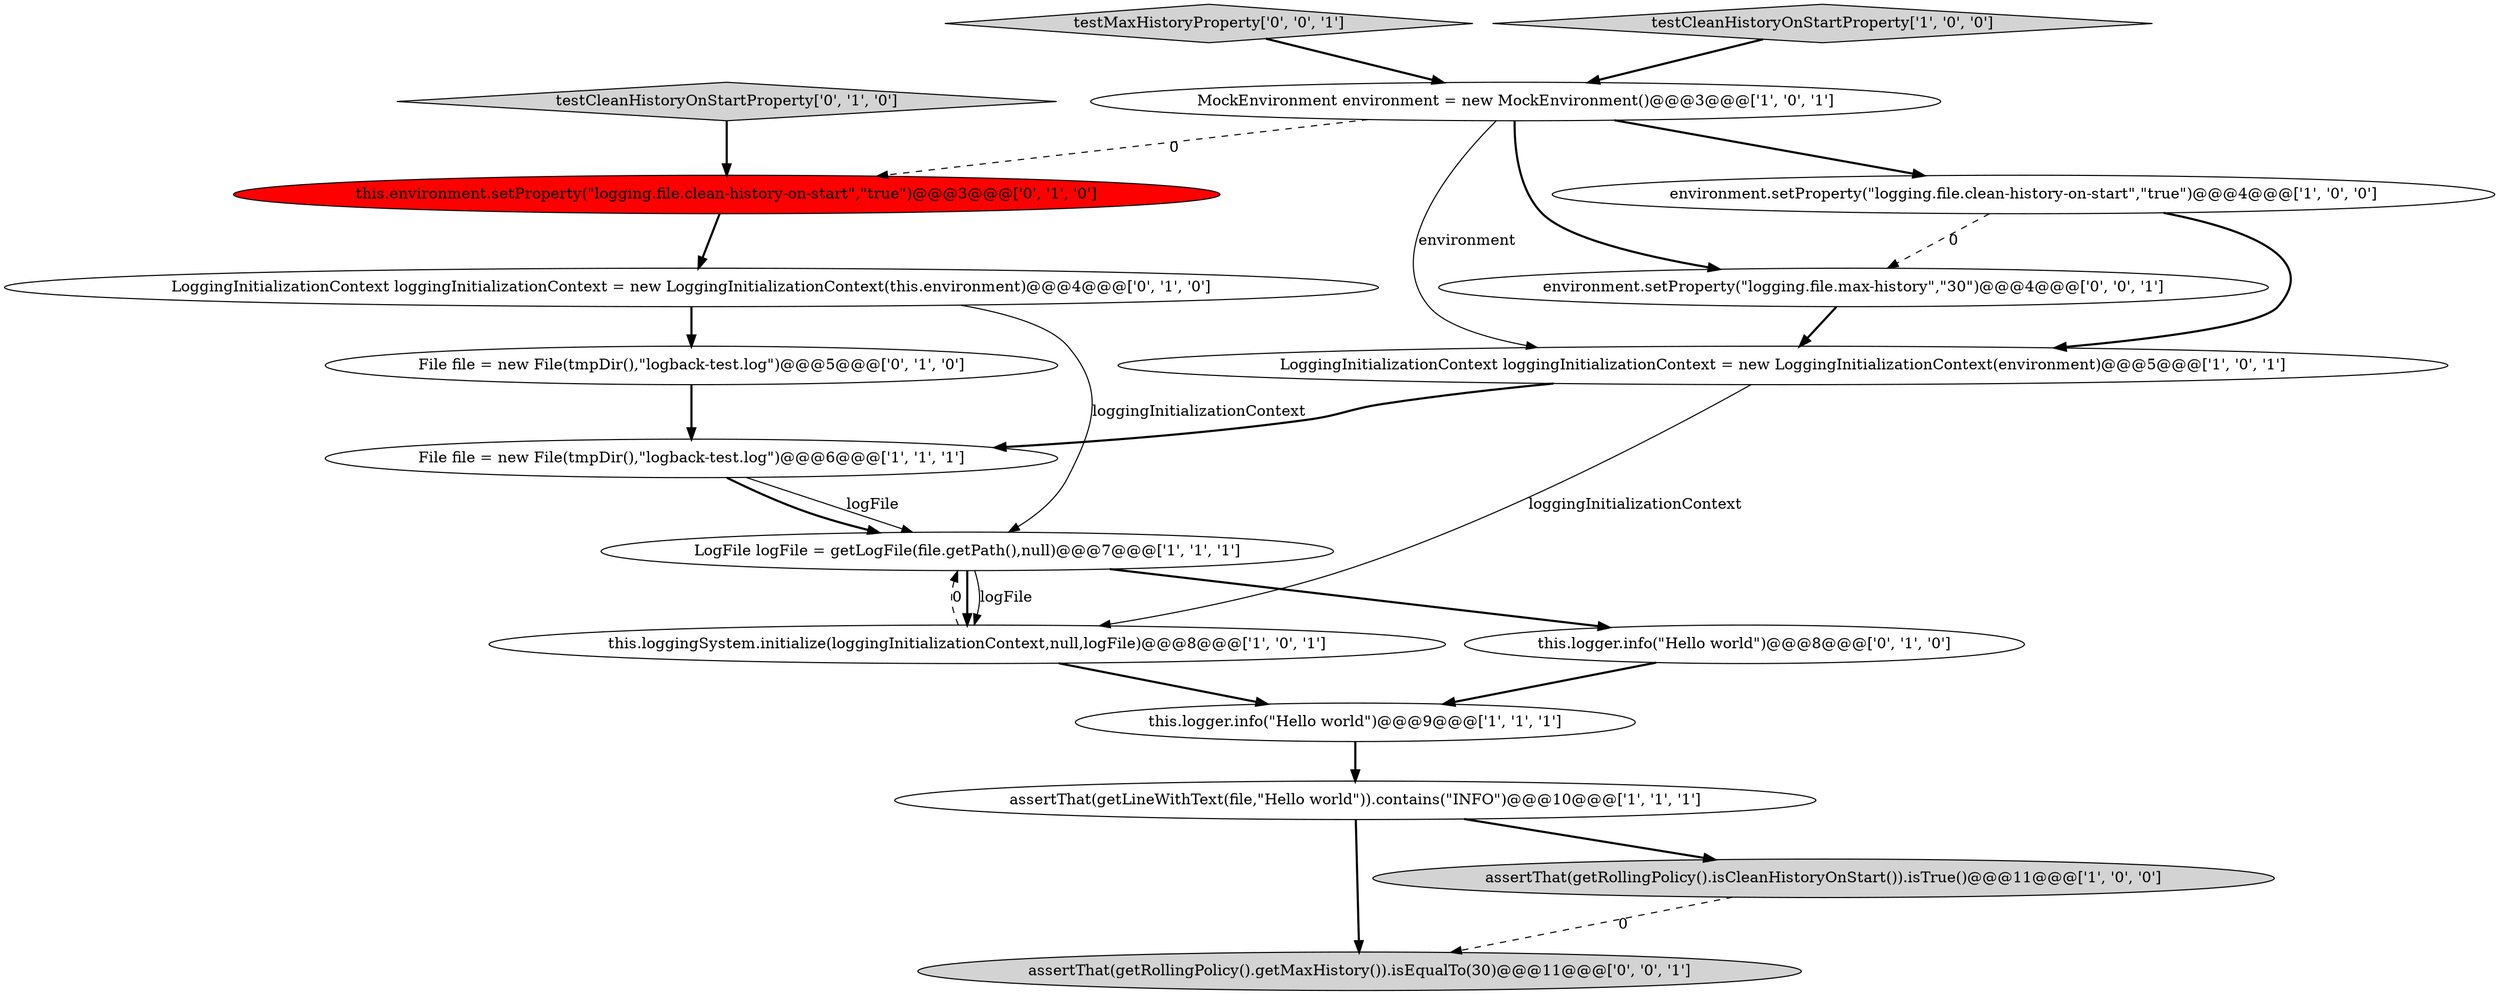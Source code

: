 digraph {
10 [style = filled, label = "File file = new File(tmpDir(),\"logback-test.log\")@@@5@@@['0', '1', '0']", fillcolor = white, shape = ellipse image = "AAA0AAABBB2BBB"];
3 [style = filled, label = "assertThat(getLineWithText(file,\"Hello world\")).contains(\"INFO\")@@@10@@@['1', '1', '1']", fillcolor = white, shape = ellipse image = "AAA0AAABBB1BBB"];
16 [style = filled, label = "testMaxHistoryProperty['0', '0', '1']", fillcolor = lightgray, shape = diamond image = "AAA0AAABBB3BBB"];
11 [style = filled, label = "this.logger.info(\"Hello world\")@@@8@@@['0', '1', '0']", fillcolor = white, shape = ellipse image = "AAA0AAABBB2BBB"];
6 [style = filled, label = "File file = new File(tmpDir(),\"logback-test.log\")@@@6@@@['1', '1', '1']", fillcolor = white, shape = ellipse image = "AAA0AAABBB1BBB"];
17 [style = filled, label = "assertThat(getRollingPolicy().getMaxHistory()).isEqualTo(30)@@@11@@@['0', '0', '1']", fillcolor = lightgray, shape = ellipse image = "AAA0AAABBB3BBB"];
0 [style = filled, label = "environment.setProperty(\"logging.file.clean-history-on-start\",\"true\")@@@4@@@['1', '0', '0']", fillcolor = white, shape = ellipse image = "AAA0AAABBB1BBB"];
2 [style = filled, label = "this.logger.info(\"Hello world\")@@@9@@@['1', '1', '1']", fillcolor = white, shape = ellipse image = "AAA0AAABBB1BBB"];
1 [style = filled, label = "testCleanHistoryOnStartProperty['1', '0', '0']", fillcolor = lightgray, shape = diamond image = "AAA0AAABBB1BBB"];
4 [style = filled, label = "MockEnvironment environment = new MockEnvironment()@@@3@@@['1', '0', '1']", fillcolor = white, shape = ellipse image = "AAA0AAABBB1BBB"];
8 [style = filled, label = "assertThat(getRollingPolicy().isCleanHistoryOnStart()).isTrue()@@@11@@@['1', '0', '0']", fillcolor = lightgray, shape = ellipse image = "AAA0AAABBB1BBB"];
9 [style = filled, label = "this.loggingSystem.initialize(loggingInitializationContext,null,logFile)@@@8@@@['1', '0', '1']", fillcolor = white, shape = ellipse image = "AAA0AAABBB1BBB"];
13 [style = filled, label = "testCleanHistoryOnStartProperty['0', '1', '0']", fillcolor = lightgray, shape = diamond image = "AAA0AAABBB2BBB"];
15 [style = filled, label = "environment.setProperty(\"logging.file.max-history\",\"30\")@@@4@@@['0', '0', '1']", fillcolor = white, shape = ellipse image = "AAA0AAABBB3BBB"];
5 [style = filled, label = "LoggingInitializationContext loggingInitializationContext = new LoggingInitializationContext(environment)@@@5@@@['1', '0', '1']", fillcolor = white, shape = ellipse image = "AAA0AAABBB1BBB"];
12 [style = filled, label = "LoggingInitializationContext loggingInitializationContext = new LoggingInitializationContext(this.environment)@@@4@@@['0', '1', '0']", fillcolor = white, shape = ellipse image = "AAA0AAABBB2BBB"];
14 [style = filled, label = "this.environment.setProperty(\"logging.file.clean-history-on-start\",\"true\")@@@3@@@['0', '1', '0']", fillcolor = red, shape = ellipse image = "AAA1AAABBB2BBB"];
7 [style = filled, label = "LogFile logFile = getLogFile(file.getPath(),null)@@@7@@@['1', '1', '1']", fillcolor = white, shape = ellipse image = "AAA0AAABBB1BBB"];
1->4 [style = bold, label=""];
7->11 [style = bold, label=""];
4->5 [style = solid, label="environment"];
9->2 [style = bold, label=""];
6->7 [style = solid, label="logFile"];
2->3 [style = bold, label=""];
4->15 [style = bold, label=""];
0->15 [style = dashed, label="0"];
5->9 [style = solid, label="loggingInitializationContext"];
10->6 [style = bold, label=""];
11->2 [style = bold, label=""];
15->5 [style = bold, label=""];
4->0 [style = bold, label=""];
7->9 [style = bold, label=""];
12->10 [style = bold, label=""];
12->7 [style = solid, label="loggingInitializationContext"];
5->6 [style = bold, label=""];
3->8 [style = bold, label=""];
14->12 [style = bold, label=""];
8->17 [style = dashed, label="0"];
3->17 [style = bold, label=""];
4->14 [style = dashed, label="0"];
9->7 [style = dashed, label="0"];
16->4 [style = bold, label=""];
6->7 [style = bold, label=""];
13->14 [style = bold, label=""];
7->9 [style = solid, label="logFile"];
0->5 [style = bold, label=""];
}
